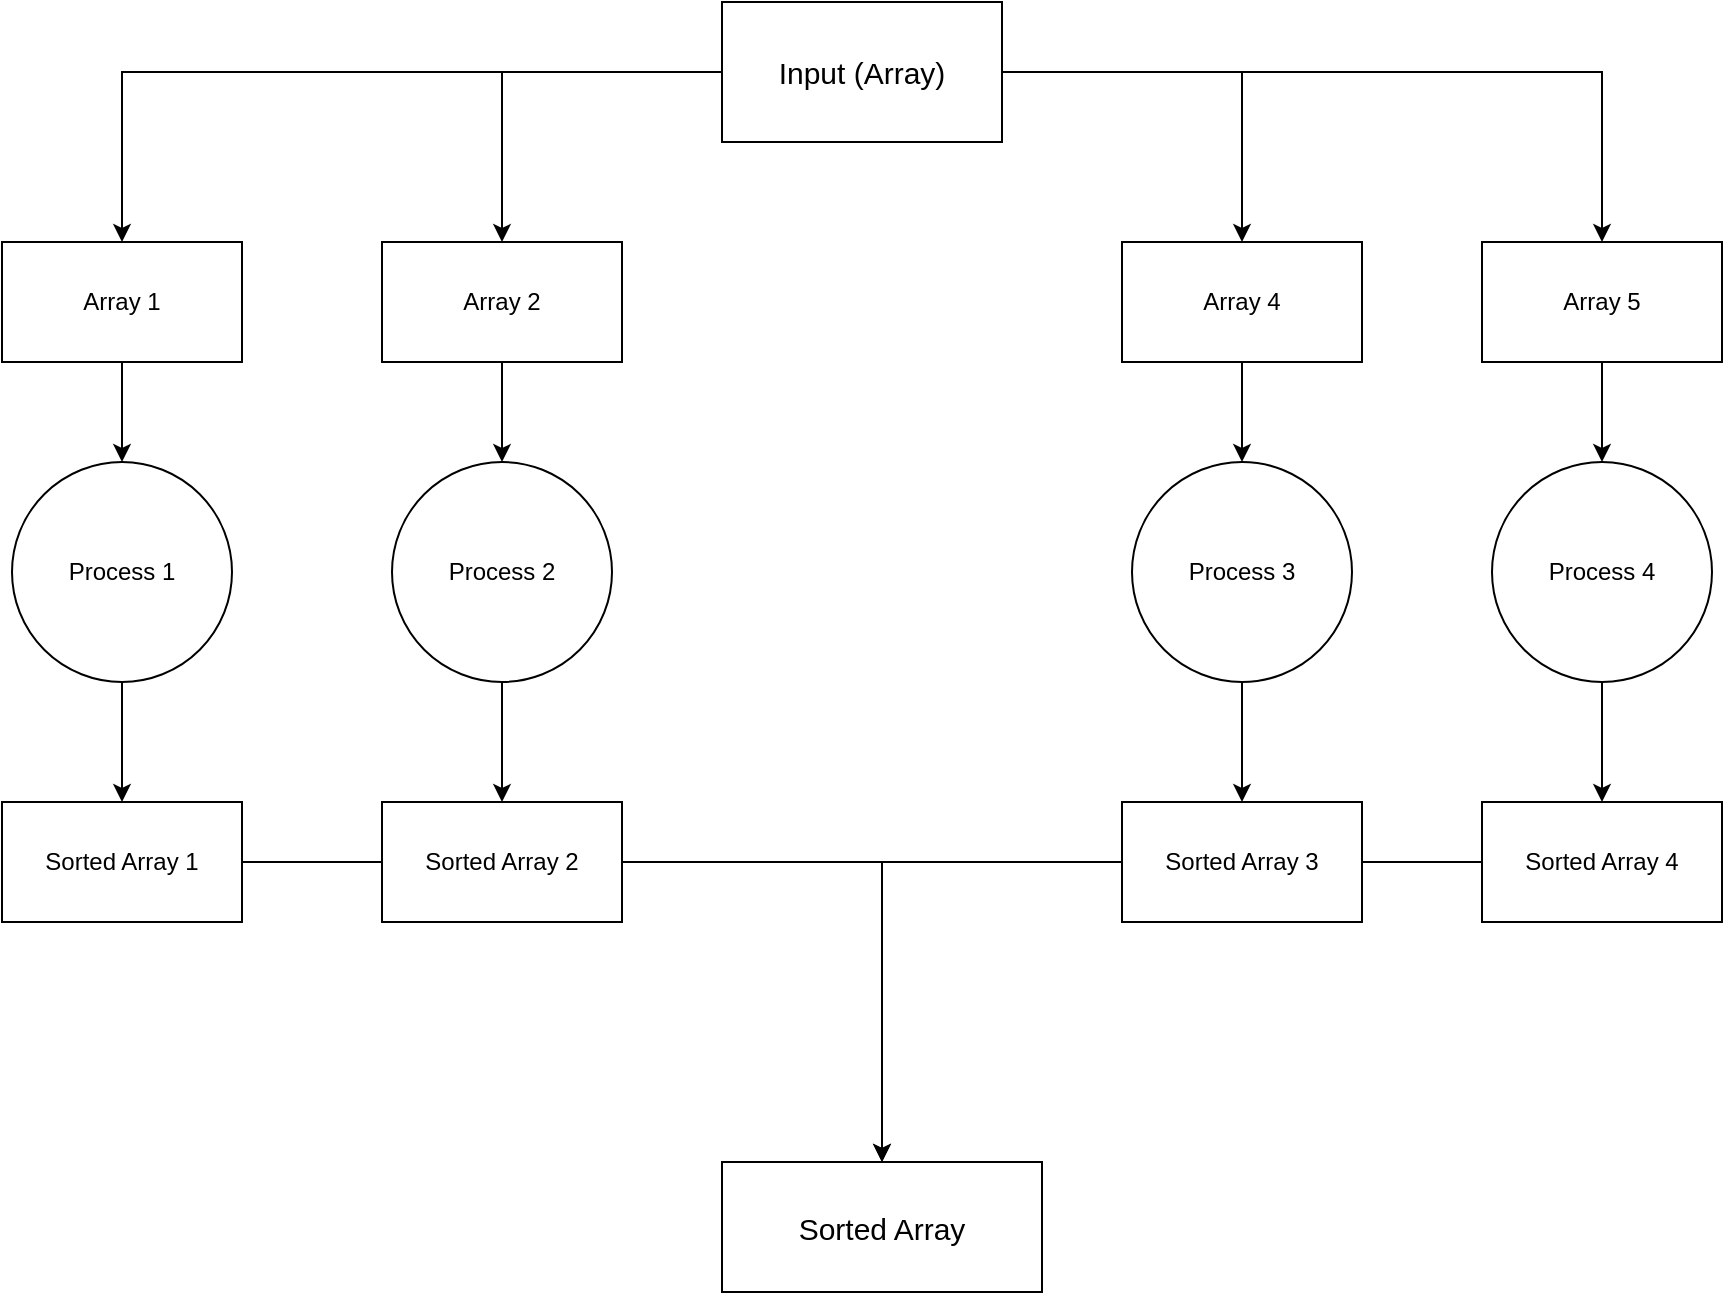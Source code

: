 <mxfile version="21.0.6" type="device"><diagram name="Page-1" id="YTPy_09B5HfebAaEtw8M"><mxGraphModel dx="1900" dy="581" grid="1" gridSize="10" guides="1" tooltips="1" connect="1" arrows="1" fold="1" page="1" pageScale="1" pageWidth="850" pageHeight="1100" math="0" shadow="0"><root><mxCell id="0"/><mxCell id="1" parent="0"/><mxCell id="rpONDWrunQ5mApQx8NOd-3" value="" style="edgeStyle=orthogonalEdgeStyle;rounded=0;orthogonalLoop=1;jettySize=auto;html=1;" parent="1" source="rpONDWrunQ5mApQx8NOd-1" target="rpONDWrunQ5mApQx8NOd-2" edge="1"><mxGeometry relative="1" as="geometry"/></mxCell><mxCell id="rpONDWrunQ5mApQx8NOd-5" value="" style="edgeStyle=orthogonalEdgeStyle;rounded=0;orthogonalLoop=1;jettySize=auto;html=1;" parent="1" source="rpONDWrunQ5mApQx8NOd-1" target="rpONDWrunQ5mApQx8NOd-4" edge="1"><mxGeometry relative="1" as="geometry"/></mxCell><mxCell id="rpONDWrunQ5mApQx8NOd-7" value="" style="edgeStyle=orthogonalEdgeStyle;rounded=0;orthogonalLoop=1;jettySize=auto;html=1;" parent="1" source="rpONDWrunQ5mApQx8NOd-1" target="rpONDWrunQ5mApQx8NOd-6" edge="1"><mxGeometry relative="1" as="geometry"/></mxCell><mxCell id="rpONDWrunQ5mApQx8NOd-9" value="" style="edgeStyle=orthogonalEdgeStyle;rounded=0;orthogonalLoop=1;jettySize=auto;html=1;" parent="1" source="rpONDWrunQ5mApQx8NOd-1" target="rpONDWrunQ5mApQx8NOd-8" edge="1"><mxGeometry relative="1" as="geometry"/></mxCell><mxCell id="rpONDWrunQ5mApQx8NOd-1" value="&lt;font style=&quot;font-size: 15px;&quot;&gt;Input (Array)&lt;/font&gt;" style="rounded=0;whiteSpace=wrap;html=1;" parent="1" vertex="1"><mxGeometry x="320" y="110" width="140" height="70" as="geometry"/></mxCell><mxCell id="rpONDWrunQ5mApQx8NOd-21" value="" style="edgeStyle=orthogonalEdgeStyle;rounded=0;orthogonalLoop=1;jettySize=auto;html=1;" parent="1" source="rpONDWrunQ5mApQx8NOd-2" target="rpONDWrunQ5mApQx8NOd-15" edge="1"><mxGeometry relative="1" as="geometry"/></mxCell><mxCell id="rpONDWrunQ5mApQx8NOd-2" value="Array 1" style="rounded=0;whiteSpace=wrap;html=1;" parent="1" vertex="1"><mxGeometry x="-40" y="230" width="120" height="60" as="geometry"/></mxCell><mxCell id="rpONDWrunQ5mApQx8NOd-22" value="" style="edgeStyle=orthogonalEdgeStyle;rounded=0;orthogonalLoop=1;jettySize=auto;html=1;" parent="1" source="rpONDWrunQ5mApQx8NOd-4" target="rpONDWrunQ5mApQx8NOd-17" edge="1"><mxGeometry relative="1" as="geometry"/></mxCell><mxCell id="rpONDWrunQ5mApQx8NOd-4" value="Array 2" style="rounded=0;whiteSpace=wrap;html=1;" parent="1" vertex="1"><mxGeometry x="150" y="230" width="120" height="60" as="geometry"/></mxCell><mxCell id="rpONDWrunQ5mApQx8NOd-23" value="" style="edgeStyle=orthogonalEdgeStyle;rounded=0;orthogonalLoop=1;jettySize=auto;html=1;" parent="1" source="rpONDWrunQ5mApQx8NOd-6" target="rpONDWrunQ5mApQx8NOd-18" edge="1"><mxGeometry relative="1" as="geometry"/></mxCell><mxCell id="rpONDWrunQ5mApQx8NOd-6" value="Array 4" style="rounded=0;whiteSpace=wrap;html=1;" parent="1" vertex="1"><mxGeometry x="520" y="230" width="120" height="60" as="geometry"/></mxCell><mxCell id="rpONDWrunQ5mApQx8NOd-24" value="" style="edgeStyle=orthogonalEdgeStyle;rounded=0;orthogonalLoop=1;jettySize=auto;html=1;" parent="1" source="rpONDWrunQ5mApQx8NOd-8" target="rpONDWrunQ5mApQx8NOd-19" edge="1"><mxGeometry relative="1" as="geometry"/></mxCell><mxCell id="rpONDWrunQ5mApQx8NOd-8" value="Array 5" style="rounded=0;whiteSpace=wrap;html=1;" parent="1" vertex="1"><mxGeometry x="700" y="230" width="120" height="60" as="geometry"/></mxCell><mxCell id="rpONDWrunQ5mApQx8NOd-30" value="" style="edgeStyle=orthogonalEdgeStyle;rounded=0;orthogonalLoop=1;jettySize=auto;html=1;" parent="1" source="rpONDWrunQ5mApQx8NOd-15" target="rpONDWrunQ5mApQx8NOd-29" edge="1"><mxGeometry relative="1" as="geometry"/></mxCell><mxCell id="rpONDWrunQ5mApQx8NOd-15" value="Process 1" style="ellipse;whiteSpace=wrap;html=1;aspect=fixed;" parent="1" vertex="1"><mxGeometry x="-35" y="340" width="110" height="110" as="geometry"/></mxCell><mxCell id="rpONDWrunQ5mApQx8NOd-34" value="" style="edgeStyle=orthogonalEdgeStyle;rounded=0;orthogonalLoop=1;jettySize=auto;html=1;" parent="1" source="rpONDWrunQ5mApQx8NOd-17" target="rpONDWrunQ5mApQx8NOd-31" edge="1"><mxGeometry relative="1" as="geometry"/></mxCell><mxCell id="rpONDWrunQ5mApQx8NOd-17" value="Process 2" style="ellipse;whiteSpace=wrap;html=1;aspect=fixed;" parent="1" vertex="1"><mxGeometry x="155" y="340" width="110" height="110" as="geometry"/></mxCell><mxCell id="rpONDWrunQ5mApQx8NOd-35" value="" style="edgeStyle=orthogonalEdgeStyle;rounded=0;orthogonalLoop=1;jettySize=auto;html=1;" parent="1" source="rpONDWrunQ5mApQx8NOd-18" target="rpONDWrunQ5mApQx8NOd-32" edge="1"><mxGeometry relative="1" as="geometry"/></mxCell><mxCell id="rpONDWrunQ5mApQx8NOd-18" value="Process 3" style="ellipse;whiteSpace=wrap;html=1;aspect=fixed;" parent="1" vertex="1"><mxGeometry x="525" y="340" width="110" height="110" as="geometry"/></mxCell><mxCell id="rpONDWrunQ5mApQx8NOd-36" value="" style="edgeStyle=orthogonalEdgeStyle;rounded=0;orthogonalLoop=1;jettySize=auto;html=1;" parent="1" source="rpONDWrunQ5mApQx8NOd-19" target="rpONDWrunQ5mApQx8NOd-33" edge="1"><mxGeometry relative="1" as="geometry"/></mxCell><mxCell id="rpONDWrunQ5mApQx8NOd-19" value="Process 4" style="ellipse;whiteSpace=wrap;html=1;aspect=fixed;" parent="1" vertex="1"><mxGeometry x="705" y="340" width="110" height="110" as="geometry"/></mxCell><mxCell id="np03EAB-FlEbDB64jvry-3" value="" style="edgeStyle=orthogonalEdgeStyle;rounded=0;orthogonalLoop=1;jettySize=auto;html=1;" parent="1" source="rpONDWrunQ5mApQx8NOd-29" target="np03EAB-FlEbDB64jvry-2" edge="1"><mxGeometry relative="1" as="geometry"/></mxCell><mxCell id="rpONDWrunQ5mApQx8NOd-29" value="Sorted Array 1" style="whiteSpace=wrap;html=1;" parent="1" vertex="1"><mxGeometry x="-40" y="510" width="120" height="60" as="geometry"/></mxCell><mxCell id="rpONDWrunQ5mApQx8NOd-31" value="Sorted Array 2" style="whiteSpace=wrap;html=1;" parent="1" vertex="1"><mxGeometry x="150" y="510" width="120" height="60" as="geometry"/></mxCell><mxCell id="np03EAB-FlEbDB64jvry-8" value="" style="edgeStyle=orthogonalEdgeStyle;rounded=0;orthogonalLoop=1;jettySize=auto;html=1;" parent="1" source="rpONDWrunQ5mApQx8NOd-32" target="np03EAB-FlEbDB64jvry-7" edge="1"><mxGeometry relative="1" as="geometry"/></mxCell><mxCell id="np03EAB-FlEbDB64jvry-9" value="" style="edgeStyle=orthogonalEdgeStyle;rounded=0;orthogonalLoop=1;jettySize=auto;html=1;endArrow=none;endFill=0;" parent="1" source="rpONDWrunQ5mApQx8NOd-32" target="rpONDWrunQ5mApQx8NOd-33" edge="1"><mxGeometry relative="1" as="geometry"/></mxCell><mxCell id="rpONDWrunQ5mApQx8NOd-32" value="Sorted Array 3" style="whiteSpace=wrap;html=1;" parent="1" vertex="1"><mxGeometry x="520" y="510" width="120" height="60" as="geometry"/></mxCell><mxCell id="rpONDWrunQ5mApQx8NOd-33" value="Sorted Array 4" style="whiteSpace=wrap;html=1;" parent="1" vertex="1"><mxGeometry x="700" y="510" width="120" height="60" as="geometry"/></mxCell><mxCell id="np03EAB-FlEbDB64jvry-2" value="Sorted Array 1" style="whiteSpace=wrap;html=1;" parent="1" vertex="1"><mxGeometry x="340" y="690" width="120" height="60" as="geometry"/></mxCell><mxCell id="np03EAB-FlEbDB64jvry-6" value="" style="endArrow=classic;html=1;rounded=0;" parent="1" edge="1"><mxGeometry width="50" height="50" relative="1" as="geometry"><mxPoint x="390" y="470" as="sourcePoint"/><mxPoint x="390" y="470" as="targetPoint"/></mxGeometry></mxCell><mxCell id="np03EAB-FlEbDB64jvry-7" value="&lt;font style=&quot;font-size: 15px;&quot;&gt;Sorted Array&lt;/font&gt;" style="whiteSpace=wrap;html=1;" parent="1" vertex="1"><mxGeometry x="320" y="690" width="160" height="65" as="geometry"/></mxCell></root></mxGraphModel></diagram></mxfile>
